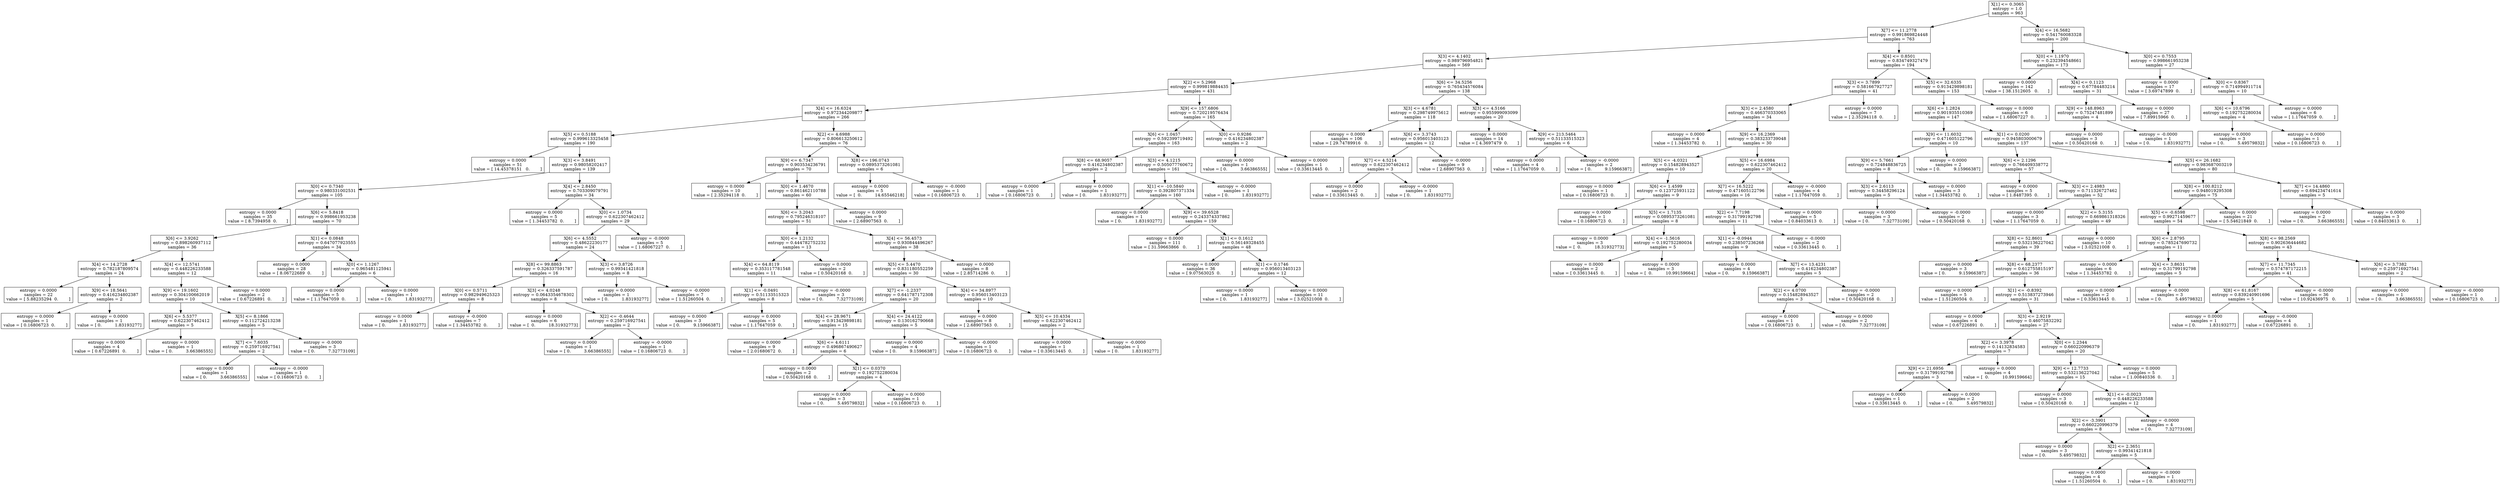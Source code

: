 digraph Tree {
0 [label="X[1] <= 0.3065\nentropy = 1.0\nsamples = 963", shape="box"] ;
1 [label="X[7] <= 11.2778\nentropy = 0.991869824448\nsamples = 763", shape="box"] ;
0 -> 1 ;
2 [label="X[3] <= 4.1402\nentropy = 0.989796954821\nsamples = 569", shape="box"] ;
1 -> 2 ;
3 [label="X[2] <= 5.2968\nentropy = 0.999819884435\nsamples = 431", shape="box"] ;
2 -> 3 ;
4 [label="X[4] <= 16.6324\nentropy = 0.972344209877\nsamples = 266", shape="box"] ;
3 -> 4 ;
5 [label="X[5] <= 0.5188\nentropy = 0.999613325458\nsamples = 190", shape="box"] ;
4 -> 5 ;
6 [label="entropy = 0.0000\nsamples = 51\nvalue = [ 14.45378151   0.        ]", shape="box"] ;
5 -> 6 ;
7 [label="X[3] <= 3.8491\nentropy = 0.98058202417\nsamples = 139", shape="box"] ;
5 -> 7 ;
8 [label="X[0] <= 0.7340\nentropy = 0.980331002531\nsamples = 105", shape="box"] ;
7 -> 8 ;
9 [label="entropy = 0.0000\nsamples = 35\nvalue = [ 8.7394958  0.       ]", shape="box"] ;
8 -> 9 ;
10 [label="X[6] <= 5.8418\nentropy = 0.998661953238\nsamples = 70", shape="box"] ;
8 -> 10 ;
11 [label="X[6] <= 3.9262\nentropy = 0.898260937112\nsamples = 36", shape="box"] ;
10 -> 11 ;
12 [label="X[4] <= 14.2728\nentropy = 0.782187809574\nsamples = 24", shape="box"] ;
11 -> 12 ;
13 [label="entropy = 0.0000\nsamples = 22\nvalue = [ 5.88235294  0.        ]", shape="box"] ;
12 -> 13 ;
14 [label="X[9] <= 18.5641\nentropy = 0.416234802387\nsamples = 2", shape="box"] ;
12 -> 14 ;
15 [label="entropy = 0.0000\nsamples = 1\nvalue = [ 0.16806723  0.        ]", shape="box"] ;
14 -> 15 ;
16 [label="entropy = 0.0000\nsamples = 1\nvalue = [ 0.          1.83193277]", shape="box"] ;
14 -> 16 ;
17 [label="X[4] <= 12.5741\nentropy = 0.448226233588\nsamples = 12", shape="box"] ;
11 -> 17 ;
18 [label="X[9] <= 19.1602\nentropy = 0.304100662019\nsamples = 10", shape="box"] ;
17 -> 18 ;
19 [label="X[6] <= 5.5377\nentropy = 0.622307462412\nsamples = 5", shape="box"] ;
18 -> 19 ;
20 [label="entropy = 0.0000\nsamples = 4\nvalue = [ 0.67226891  0.        ]", shape="box"] ;
19 -> 20 ;
21 [label="entropy = 0.0000\nsamples = 1\nvalue = [ 0.          3.66386555]", shape="box"] ;
19 -> 21 ;
22 [label="X[5] <= 8.1866\nentropy = 0.112724213238\nsamples = 5", shape="box"] ;
18 -> 22 ;
23 [label="X[7] <= 7.6035\nentropy = 0.259716927541\nsamples = 2", shape="box"] ;
22 -> 23 ;
24 [label="entropy = 0.0000\nsamples = 1\nvalue = [ 0.          3.66386555]", shape="box"] ;
23 -> 24 ;
25 [label="entropy = -0.0000\nsamples = 1\nvalue = [ 0.16806723  0.        ]", shape="box"] ;
23 -> 25 ;
26 [label="entropy = -0.0000\nsamples = 3\nvalue = [ 0.          7.32773109]", shape="box"] ;
22 -> 26 ;
27 [label="entropy = 0.0000\nsamples = 2\nvalue = [ 0.67226891  0.        ]", shape="box"] ;
17 -> 27 ;
28 [label="X[1] <= 0.0848\nentropy = 0.647077923555\nsamples = 34", shape="box"] ;
10 -> 28 ;
29 [label="entropy = 0.0000\nsamples = 28\nvalue = [ 8.06722689  0.        ]", shape="box"] ;
28 -> 29 ;
30 [label="X[0] <= 1.1267\nentropy = 0.965481125941\nsamples = 6", shape="box"] ;
28 -> 30 ;
31 [label="entropy = 0.0000\nsamples = 5\nvalue = [ 1.17647059  0.        ]", shape="box"] ;
30 -> 31 ;
32 [label="entropy = 0.0000\nsamples = 1\nvalue = [ 0.          1.83193277]", shape="box"] ;
30 -> 32 ;
33 [label="X[4] <= 2.8450\nentropy = 0.703309079791\nsamples = 34", shape="box"] ;
7 -> 33 ;
34 [label="entropy = 0.0000\nsamples = 5\nvalue = [ 1.34453782  0.        ]", shape="box"] ;
33 -> 34 ;
35 [label="X[0] <= 1.0734\nentropy = 0.622307462412\nsamples = 29", shape="box"] ;
33 -> 35 ;
36 [label="X[6] <= 4.5552\nentropy = 0.48622230177\nsamples = 24", shape="box"] ;
35 -> 36 ;
37 [label="X[8] <= 99.8863\nentropy = 0.326337591787\nsamples = 16", shape="box"] ;
36 -> 37 ;
38 [label="X[0] <= 0.5711\nentropy = 0.982949625323\nsamples = 8", shape="box"] ;
37 -> 38 ;
39 [label="entropy = 0.0000\nsamples = 1\nvalue = [ 0.          1.83193277]", shape="box"] ;
38 -> 39 ;
40 [label="entropy = -0.0000\nsamples = 7\nvalue = [ 1.34453782  0.        ]", shape="box"] ;
38 -> 40 ;
41 [label="X[3] <= 4.0248\nentropy = 0.0643354678302\nsamples = 8", shape="box"] ;
37 -> 41 ;
42 [label="entropy = 0.0000\nsamples = 6\nvalue = [  0.          18.31932773]", shape="box"] ;
41 -> 42 ;
43 [label="X[2] <= -0.4644\nentropy = 0.259716927541\nsamples = 2", shape="box"] ;
41 -> 43 ;
44 [label="entropy = 0.0000\nsamples = 1\nvalue = [ 0.          3.66386555]", shape="box"] ;
43 -> 44 ;
45 [label="entropy = -0.0000\nsamples = 1\nvalue = [ 0.16806723  0.        ]", shape="box"] ;
43 -> 45 ;
46 [label="X[3] <= 3.8726\nentropy = 0.99341421818\nsamples = 8", shape="box"] ;
36 -> 46 ;
47 [label="entropy = 0.0000\nsamples = 1\nvalue = [ 0.          1.83193277]", shape="box"] ;
46 -> 47 ;
48 [label="entropy = -0.0000\nsamples = 7\nvalue = [ 1.51260504  0.        ]", shape="box"] ;
46 -> 48 ;
49 [label="entropy = -0.0000\nsamples = 5\nvalue = [ 1.68067227  0.        ]", shape="box"] ;
35 -> 49 ;
50 [label="X[2] <= 4.6988\nentropy = 0.806613250612\nsamples = 76", shape="box"] ;
4 -> 50 ;
51 [label="X[9] <= 6.7347\nentropy = 0.903534236791\nsamples = 70", shape="box"] ;
50 -> 51 ;
52 [label="entropy = 0.0000\nsamples = 10\nvalue = [ 2.35294118  0.        ]", shape="box"] ;
51 -> 52 ;
53 [label="X[0] <= 1.4670\nentropy = 0.861462110788\nsamples = 60", shape="box"] ;
51 -> 53 ;
54 [label="X[6] <= 3.2043\nentropy = 0.795246318107\nsamples = 51", shape="box"] ;
53 -> 54 ;
55 [label="X[0] <= 1.2132\nentropy = 0.444782752232\nsamples = 13", shape="box"] ;
54 -> 55 ;
56 [label="X[4] <= 64.8119\nentropy = 0.353117781548\nsamples = 11", shape="box"] ;
55 -> 56 ;
57 [label="X[1] <= -0.0491\nentropy = 0.51133515323\nsamples = 8", shape="box"] ;
56 -> 57 ;
58 [label="entropy = 0.0000\nsamples = 3\nvalue = [ 0.          9.15966387]", shape="box"] ;
57 -> 58 ;
59 [label="entropy = 0.0000\nsamples = 5\nvalue = [ 1.17647059  0.        ]", shape="box"] ;
57 -> 59 ;
60 [label="entropy = -0.0000\nsamples = 3\nvalue = [ 0.          7.32773109]", shape="box"] ;
56 -> 60 ;
61 [label="entropy = 0.0000\nsamples = 2\nvalue = [ 0.50420168  0.        ]", shape="box"] ;
55 -> 61 ;
62 [label="X[4] <= 56.4573\nentropy = 0.930844496267\nsamples = 38", shape="box"] ;
54 -> 62 ;
63 [label="X[5] <= 5.4470\nentropy = 0.831180552259\nsamples = 30", shape="box"] ;
62 -> 63 ;
64 [label="X[7] <= -1.2337\nentropy = 0.641787172308\nsamples = 20", shape="box"] ;
63 -> 64 ;
65 [label="X[4] <= 28.9671\nentropy = 0.913429898181\nsamples = 15", shape="box"] ;
64 -> 65 ;
66 [label="entropy = 0.0000\nsamples = 9\nvalue = [ 2.01680672  0.        ]", shape="box"] ;
65 -> 66 ;
67 [label="X[6] <= 4.6111\nentropy = 0.496867490627\nsamples = 6", shape="box"] ;
65 -> 67 ;
68 [label="entropy = 0.0000\nsamples = 2\nvalue = [ 0.50420168  0.        ]", shape="box"] ;
67 -> 68 ;
69 [label="X[1] <= 0.0370\nentropy = 0.192752280034\nsamples = 4", shape="box"] ;
67 -> 69 ;
70 [label="entropy = 0.0000\nsamples = 3\nvalue = [ 0.          5.49579832]", shape="box"] ;
69 -> 70 ;
71 [label="entropy = 0.0000\nsamples = 1\nvalue = [ 0.16806723  0.        ]", shape="box"] ;
69 -> 71 ;
72 [label="X[4] <= 24.4122\nentropy = 0.130162790668\nsamples = 5", shape="box"] ;
64 -> 72 ;
73 [label="entropy = 0.0000\nsamples = 4\nvalue = [ 0.          9.15966387]", shape="box"] ;
72 -> 73 ;
74 [label="entropy = -0.0000\nsamples = 1\nvalue = [ 0.16806723  0.        ]", shape="box"] ;
72 -> 74 ;
75 [label="X[4] <= 34.8977\nentropy = 0.956013403123\nsamples = 10", shape="box"] ;
63 -> 75 ;
76 [label="entropy = 0.0000\nsamples = 8\nvalue = [ 2.68907563  0.        ]", shape="box"] ;
75 -> 76 ;
77 [label="X[5] <= 10.4334\nentropy = 0.622307462412\nsamples = 2", shape="box"] ;
75 -> 77 ;
78 [label="entropy = 0.0000\nsamples = 1\nvalue = [ 0.33613445  0.        ]", shape="box"] ;
77 -> 78 ;
79 [label="entropy = -0.0000\nsamples = 1\nvalue = [ 0.          1.83193277]", shape="box"] ;
77 -> 79 ;
80 [label="entropy = 0.0000\nsamples = 8\nvalue = [ 2.85714286  0.        ]", shape="box"] ;
62 -> 80 ;
81 [label="entropy = 0.0000\nsamples = 9\nvalue = [ 2.68907563  0.        ]", shape="box"] ;
53 -> 81 ;
82 [label="X[8] <= 196.0743\nentropy = 0.0895373261081\nsamples = 6", shape="box"] ;
50 -> 82 ;
83 [label="entropy = 0.0000\nsamples = 5\nvalue = [  0.          14.65546218]", shape="box"] ;
82 -> 83 ;
84 [label="entropy = -0.0000\nsamples = 1\nvalue = [ 0.16806723  0.        ]", shape="box"] ;
82 -> 84 ;
85 [label="X[9] <= 157.6806\nentropy = 0.720219576434\nsamples = 165", shape="box"] ;
3 -> 85 ;
86 [label="X[6] <= 1.0457\nentropy = 0.592399719492\nsamples = 163", shape="box"] ;
85 -> 86 ;
87 [label="X[8] <= 68.9057\nentropy = 0.416234802387\nsamples = 2", shape="box"] ;
86 -> 87 ;
88 [label="entropy = 0.0000\nsamples = 1\nvalue = [ 0.16806723  0.        ]", shape="box"] ;
87 -> 88 ;
89 [label="entropy = 0.0000\nsamples = 1\nvalue = [ 0.          1.83193277]", shape="box"] ;
87 -> 89 ;
90 [label="X[3] <= 4.1215\nentropy = 0.505077760672\nsamples = 161", shape="box"] ;
86 -> 90 ;
91 [label="X[1] <= -10.5840\nentropy = 0.392807371334\nsamples = 160", shape="box"] ;
90 -> 91 ;
92 [label="entropy = 0.0000\nsamples = 1\nvalue = [ 0.          1.83193277]", shape="box"] ;
91 -> 92 ;
93 [label="X[9] <= 39.6528\nentropy = 0.243374337862\nsamples = 159", shape="box"] ;
91 -> 93 ;
94 [label="entropy = 0.0000\nsamples = 111\nvalue = [ 31.59663866   0.        ]", shape="box"] ;
93 -> 94 ;
95 [label="X[1] <= 0.1612\nentropy = 0.56149328455\nsamples = 48", shape="box"] ;
93 -> 95 ;
96 [label="entropy = 0.0000\nsamples = 36\nvalue = [ 9.07563025  0.        ]", shape="box"] ;
95 -> 96 ;
97 [label="X[1] <= 0.1746\nentropy = 0.956013403123\nsamples = 12", shape="box"] ;
95 -> 97 ;
98 [label="entropy = 0.0000\nsamples = 1\nvalue = [ 0.          1.83193277]", shape="box"] ;
97 -> 98 ;
99 [label="entropy = 0.0000\nsamples = 11\nvalue = [ 3.02521008  0.        ]", shape="box"] ;
97 -> 99 ;
100 [label="entropy = -0.0000\nsamples = 1\nvalue = [ 0.          1.83193277]", shape="box"] ;
90 -> 100 ;
101 [label="X[0] <= 0.9286\nentropy = 0.416234802387\nsamples = 2", shape="box"] ;
85 -> 101 ;
102 [label="entropy = 0.0000\nsamples = 1\nvalue = [ 0.          3.66386555]", shape="box"] ;
101 -> 102 ;
103 [label="entropy = 0.0000\nsamples = 1\nvalue = [ 0.33613445  0.        ]", shape="box"] ;
101 -> 103 ;
104 [label="X[6] <= 34.5256\nentropy = 0.765434576084\nsamples = 138", shape="box"] ;
2 -> 104 ;
105 [label="X[3] <= 4.6781\nentropy = 0.298749975612\nsamples = 118", shape="box"] ;
104 -> 105 ;
106 [label="entropy = 0.0000\nsamples = 106\nvalue = [ 29.74789916   0.        ]", shape="box"] ;
105 -> 106 ;
107 [label="X[6] <= 3.3743\nentropy = 0.956013403123\nsamples = 12", shape="box"] ;
105 -> 107 ;
108 [label="X[7] <= 4.5214\nentropy = 0.622307462412\nsamples = 3", shape="box"] ;
107 -> 108 ;
109 [label="entropy = 0.0000\nsamples = 2\nvalue = [ 0.33613445  0.        ]", shape="box"] ;
108 -> 109 ;
110 [label="entropy = -0.0000\nsamples = 1\nvalue = [ 0.          1.83193277]", shape="box"] ;
108 -> 110 ;
111 [label="entropy = -0.0000\nsamples = 9\nvalue = [ 2.68907563  0.        ]", shape="box"] ;
107 -> 111 ;
112 [label="X[3] <= 4.5166\nentropy = 0.955999093099\nsamples = 20", shape="box"] ;
104 -> 112 ;
113 [label="entropy = 0.0000\nsamples = 14\nvalue = [ 4.3697479  0.       ]", shape="box"] ;
112 -> 113 ;
114 [label="X[9] <= 213.5464\nentropy = 0.51133515323\nsamples = 6", shape="box"] ;
112 -> 114 ;
115 [label="entropy = 0.0000\nsamples = 4\nvalue = [ 1.17647059  0.        ]", shape="box"] ;
114 -> 115 ;
116 [label="entropy = -0.0000\nsamples = 2\nvalue = [ 0.          9.15966387]", shape="box"] ;
114 -> 116 ;
117 [label="X[4] <= 0.8501\nentropy = 0.834749327479\nsamples = 194", shape="box"] ;
1 -> 117 ;
118 [label="X[3] <= 3.7899\nentropy = 0.581667927727\nsamples = 41", shape="box"] ;
117 -> 118 ;
119 [label="X[3] <= 2.4580\nentropy = 0.466370333065\nsamples = 34", shape="box"] ;
118 -> 119 ;
120 [label="entropy = 0.0000\nsamples = 4\nvalue = [ 1.34453782  0.        ]", shape="box"] ;
119 -> 120 ;
121 [label="X[9] <= 16.2369\nentropy = 0.383233739048\nsamples = 30", shape="box"] ;
119 -> 121 ;
122 [label="X[5] <= -4.0321\nentropy = 0.154828943527\nsamples = 10", shape="box"] ;
121 -> 122 ;
123 [label="entropy = 0.0000\nsamples = 1\nvalue = [ 0.16806723  0.        ]", shape="box"] ;
122 -> 123 ;
124 [label="X[6] <= 1.4599\nentropy = 0.123725931122\nsamples = 9", shape="box"] ;
122 -> 124 ;
125 [label="entropy = 0.0000\nsamples = 1\nvalue = [ 0.16806723  0.        ]", shape="box"] ;
124 -> 125 ;
126 [label="X[5] <= 1.7135\nentropy = 0.0895373261081\nsamples = 8", shape="box"] ;
124 -> 126 ;
127 [label="entropy = 0.0000\nsamples = 3\nvalue = [  0.          18.31932773]", shape="box"] ;
126 -> 127 ;
128 [label="X[4] <= -1.5616\nentropy = 0.192752280034\nsamples = 5", shape="box"] ;
126 -> 128 ;
129 [label="entropy = 0.0000\nsamples = 2\nvalue = [ 0.33613445  0.        ]", shape="box"] ;
128 -> 129 ;
130 [label="entropy = 0.0000\nsamples = 3\nvalue = [  0.          10.99159664]", shape="box"] ;
128 -> 130 ;
131 [label="X[5] <= 16.6984\nentropy = 0.622307462412\nsamples = 20", shape="box"] ;
121 -> 131 ;
132 [label="X[7] <= 16.5222\nentropy = 0.471605122796\nsamples = 16", shape="box"] ;
131 -> 132 ;
133 [label="X[2] <= 7.7198\nentropy = 0.31799192798\nsamples = 11", shape="box"] ;
132 -> 133 ;
134 [label="X[1] <= -0.0944\nentropy = 0.238507236268\nsamples = 9", shape="box"] ;
133 -> 134 ;
135 [label="entropy = 0.0000\nsamples = 4\nvalue = [ 0.          9.15966387]", shape="box"] ;
134 -> 135 ;
136 [label="X[7] <= 13.4231\nentropy = 0.416234802387\nsamples = 5", shape="box"] ;
134 -> 136 ;
137 [label="X[2] <= 4.0700\nentropy = 0.154828943527\nsamples = 3", shape="box"] ;
136 -> 137 ;
138 [label="entropy = 0.0000\nsamples = 1\nvalue = [ 0.16806723  0.        ]", shape="box"] ;
137 -> 138 ;
139 [label="entropy = 0.0000\nsamples = 2\nvalue = [ 0.          7.32773109]", shape="box"] ;
137 -> 139 ;
140 [label="entropy = -0.0000\nsamples = 2\nvalue = [ 0.50420168  0.        ]", shape="box"] ;
136 -> 140 ;
141 [label="entropy = -0.0000\nsamples = 2\nvalue = [ 0.33613445  0.        ]", shape="box"] ;
133 -> 141 ;
142 [label="entropy = 0.0000\nsamples = 5\nvalue = [ 0.84033613  0.        ]", shape="box"] ;
132 -> 142 ;
143 [label="entropy = -0.0000\nsamples = 4\nvalue = [ 1.17647059  0.        ]", shape="box"] ;
131 -> 143 ;
144 [label="entropy = 0.0000\nsamples = 7\nvalue = [ 2.35294118  0.        ]", shape="box"] ;
118 -> 144 ;
145 [label="X[5] <= 32.6335\nentropy = 0.913429898181\nsamples = 153", shape="box"] ;
117 -> 145 ;
146 [label="X[6] <= 1.2824\nentropy = 0.901935510369\nsamples = 147", shape="box"] ;
145 -> 146 ;
147 [label="X[9] <= 11.6032\nentropy = 0.471605122796\nsamples = 10", shape="box"] ;
146 -> 147 ;
148 [label="X[9] <= 5.7661\nentropy = 0.724848836725\nsamples = 8", shape="box"] ;
147 -> 148 ;
149 [label="X[3] <= 2.6113\nentropy = 0.34458296124\nsamples = 5", shape="box"] ;
148 -> 149 ;
150 [label="entropy = 0.0000\nsamples = 3\nvalue = [ 0.          7.32773109]", shape="box"] ;
149 -> 150 ;
151 [label="entropy = -0.0000\nsamples = 2\nvalue = [ 0.50420168  0.        ]", shape="box"] ;
149 -> 151 ;
152 [label="entropy = 0.0000\nsamples = 3\nvalue = [ 1.34453782  0.        ]", shape="box"] ;
148 -> 152 ;
153 [label="entropy = 0.0000\nsamples = 2\nvalue = [ 0.          9.15966387]", shape="box"] ;
147 -> 153 ;
154 [label="X[1] <= 0.0200\nentropy = 0.945803000679\nsamples = 137", shape="box"] ;
146 -> 154 ;
155 [label="X[6] <= 2.1296\nentropy = 0.766409338772\nsamples = 57", shape="box"] ;
154 -> 155 ;
156 [label="entropy = 0.0000\nsamples = 5\nvalue = [ 1.8487395  0.       ]", shape="box"] ;
155 -> 156 ;
157 [label="X[3] <= 2.4983\nentropy = 0.711326727462\nsamples = 52", shape="box"] ;
155 -> 157 ;
158 [label="entropy = 0.0000\nsamples = 3\nvalue = [ 1.17647059  0.        ]", shape="box"] ;
157 -> 158 ;
159 [label="X[2] <= 5.3155\nentropy = 0.669861318326\nsamples = 49", shape="box"] ;
157 -> 159 ;
160 [label="X[8] <= 52.8601\nentropy = 0.532136227042\nsamples = 39", shape="box"] ;
159 -> 160 ;
161 [label="entropy = 0.0000\nsamples = 3\nvalue = [ 0.          9.15966387]", shape="box"] ;
160 -> 161 ;
162 [label="X[8] <= 68.2377\nentropy = 0.612755815197\nsamples = 36", shape="box"] ;
160 -> 162 ;
163 [label="entropy = 0.0000\nsamples = 5\nvalue = [ 1.51260504  0.        ]", shape="box"] ;
162 -> 163 ;
164 [label="X[1] <= -0.8392\nentropy = 0.513837273946\nsamples = 31", shape="box"] ;
162 -> 164 ;
165 [label="entropy = 0.0000\nsamples = 4\nvalue = [ 0.67226891  0.        ]", shape="box"] ;
164 -> 165 ;
166 [label="X[3] <= 2.9219\nentropy = 0.46075832292\nsamples = 27", shape="box"] ;
164 -> 166 ;
167 [label="X[2] <= 3.3978\nentropy = 0.14132834583\nsamples = 7", shape="box"] ;
166 -> 167 ;
168 [label="X[9] <= 21.6956\nentropy = 0.31799192798\nsamples = 3", shape="box"] ;
167 -> 168 ;
169 [label="entropy = 0.0000\nsamples = 1\nvalue = [ 0.33613445  0.        ]", shape="box"] ;
168 -> 169 ;
170 [label="entropy = 0.0000\nsamples = 2\nvalue = [ 0.          5.49579832]", shape="box"] ;
168 -> 170 ;
171 [label="entropy = 0.0000\nsamples = 4\nvalue = [  0.          10.99159664]", shape="box"] ;
167 -> 171 ;
172 [label="X[0] <= 1.2344\nentropy = 0.660220996379\nsamples = 20", shape="box"] ;
166 -> 172 ;
173 [label="X[9] <= 12.7733\nentropy = 0.532136227042\nsamples = 15", shape="box"] ;
172 -> 173 ;
174 [label="entropy = 0.0000\nsamples = 3\nvalue = [ 0.50420168  0.        ]", shape="box"] ;
173 -> 174 ;
175 [label="X[1] <= -0.0023\nentropy = 0.448226233588\nsamples = 12", shape="box"] ;
173 -> 175 ;
176 [label="X[2] <= -3.3901\nentropy = 0.660220996379\nsamples = 8", shape="box"] ;
175 -> 176 ;
177 [label="entropy = 0.0000\nsamples = 3\nvalue = [ 0.          5.49579832]", shape="box"] ;
176 -> 177 ;
178 [label="X[2] <= 2.3651\nentropy = 0.99341421818\nsamples = 5", shape="box"] ;
176 -> 178 ;
179 [label="entropy = 0.0000\nsamples = 4\nvalue = [ 1.51260504  0.        ]", shape="box"] ;
178 -> 179 ;
180 [label="entropy = -0.0000\nsamples = 1\nvalue = [ 0.          1.83193277]", shape="box"] ;
178 -> 180 ;
181 [label="entropy = -0.0000\nsamples = 4\nvalue = [ 0.          7.32773109]", shape="box"] ;
175 -> 181 ;
182 [label="entropy = 0.0000\nsamples = 5\nvalue = [ 1.00840336  0.        ]", shape="box"] ;
172 -> 182 ;
183 [label="entropy = 0.0000\nsamples = 10\nvalue = [ 3.02521008  0.        ]", shape="box"] ;
159 -> 183 ;
184 [label="X[5] <= 26.1682\nentropy = 0.983687003219\nsamples = 80", shape="box"] ;
154 -> 184 ;
185 [label="X[8] <= 100.8212\nentropy = 0.948019295308\nsamples = 75", shape="box"] ;
184 -> 185 ;
186 [label="X[5] <= -0.6598\nentropy = 0.99271459677\nsamples = 54", shape="box"] ;
185 -> 186 ;
187 [label="X[6] <= 2.8795\nentropy = 0.785247690732\nsamples = 11", shape="box"] ;
186 -> 187 ;
188 [label="entropy = 0.0000\nsamples = 6\nvalue = [ 1.34453782  0.        ]", shape="box"] ;
187 -> 188 ;
189 [label="X[4] <= 3.8631\nentropy = 0.31799192798\nsamples = 5", shape="box"] ;
187 -> 189 ;
190 [label="entropy = 0.0000\nsamples = 2\nvalue = [ 0.33613445  0.        ]", shape="box"] ;
189 -> 190 ;
191 [label="entropy = -0.0000\nsamples = 3\nvalue = [ 0.          5.49579832]", shape="box"] ;
189 -> 191 ;
192 [label="X[8] <= 98.2569\nentropy = 0.902636444682\nsamples = 43", shape="box"] ;
186 -> 192 ;
193 [label="X[7] <= 11.7345\nentropy = 0.574787172215\nsamples = 41", shape="box"] ;
192 -> 193 ;
194 [label="X[8] <= 61.8167\nentropy = 0.839240901696\nsamples = 5", shape="box"] ;
193 -> 194 ;
195 [label="entropy = 0.0000\nsamples = 1\nvalue = [ 0.          1.83193277]", shape="box"] ;
194 -> 195 ;
196 [label="entropy = -0.0000\nsamples = 4\nvalue = [ 0.67226891  0.        ]", shape="box"] ;
194 -> 196 ;
197 [label="entropy = -0.0000\nsamples = 36\nvalue = [ 10.92436975   0.        ]", shape="box"] ;
193 -> 197 ;
198 [label="X[6] <= 3.7382\nentropy = 0.259716927541\nsamples = 2", shape="box"] ;
192 -> 198 ;
199 [label="entropy = 0.0000\nsamples = 1\nvalue = [ 0.          3.66386555]", shape="box"] ;
198 -> 199 ;
200 [label="entropy = -0.0000\nsamples = 1\nvalue = [ 0.16806723  0.        ]", shape="box"] ;
198 -> 200 ;
201 [label="entropy = 0.0000\nsamples = 21\nvalue = [ 5.54621849  0.        ]", shape="box"] ;
185 -> 201 ;
202 [label="X[7] <= 14.4860\nentropy = 0.694234741614\nsamples = 5", shape="box"] ;
184 -> 202 ;
203 [label="entropy = 0.0000\nsamples = 2\nvalue = [ 0.          3.66386555]", shape="box"] ;
202 -> 203 ;
204 [label="entropy = 0.0000\nsamples = 3\nvalue = [ 0.84033613  0.        ]", shape="box"] ;
202 -> 204 ;
205 [label="entropy = 0.0000\nsamples = 6\nvalue = [ 1.68067227  0.        ]", shape="box"] ;
145 -> 205 ;
206 [label="X[4] <= 16.5682\nentropy = 0.541760083328\nsamples = 200", shape="box"] ;
0 -> 206 ;
207 [label="X[0] <= 1.1970\nentropy = 0.232394548661\nsamples = 173", shape="box"] ;
206 -> 207 ;
208 [label="entropy = 0.0000\nsamples = 142\nvalue = [ 38.1512605   0.       ]", shape="box"] ;
207 -> 208 ;
209 [label="X[4] <= 0.1123\nentropy = 0.67784483214\nsamples = 31", shape="box"] ;
207 -> 209 ;
210 [label="X[9] <= 148.8963\nentropy = 0.75247481899\nsamples = 4", shape="box"] ;
209 -> 210 ;
211 [label="entropy = 0.0000\nsamples = 3\nvalue = [ 0.50420168  0.        ]", shape="box"] ;
210 -> 211 ;
212 [label="entropy = -0.0000\nsamples = 1\nvalue = [ 0.          1.83193277]", shape="box"] ;
210 -> 212 ;
213 [label="entropy = 0.0000\nsamples = 27\nvalue = [ 7.89915966  0.        ]", shape="box"] ;
209 -> 213 ;
214 [label="X[0] <= 0.7553\nentropy = 0.998661953238\nsamples = 27", shape="box"] ;
206 -> 214 ;
215 [label="entropy = 0.0000\nsamples = 17\nvalue = [ 3.69747899  0.        ]", shape="box"] ;
214 -> 215 ;
216 [label="X[0] <= 0.8367\nentropy = 0.714994911714\nsamples = 10", shape="box"] ;
214 -> 216 ;
217 [label="X[6] <= 10.6796\nentropy = 0.192752280034\nsamples = 4", shape="box"] ;
216 -> 217 ;
218 [label="entropy = 0.0000\nsamples = 3\nvalue = [ 0.          5.49579832]", shape="box"] ;
217 -> 218 ;
219 [label="entropy = 0.0000\nsamples = 1\nvalue = [ 0.16806723  0.        ]", shape="box"] ;
217 -> 219 ;
220 [label="entropy = 0.0000\nsamples = 6\nvalue = [ 1.17647059  0.        ]", shape="box"] ;
216 -> 220 ;
}